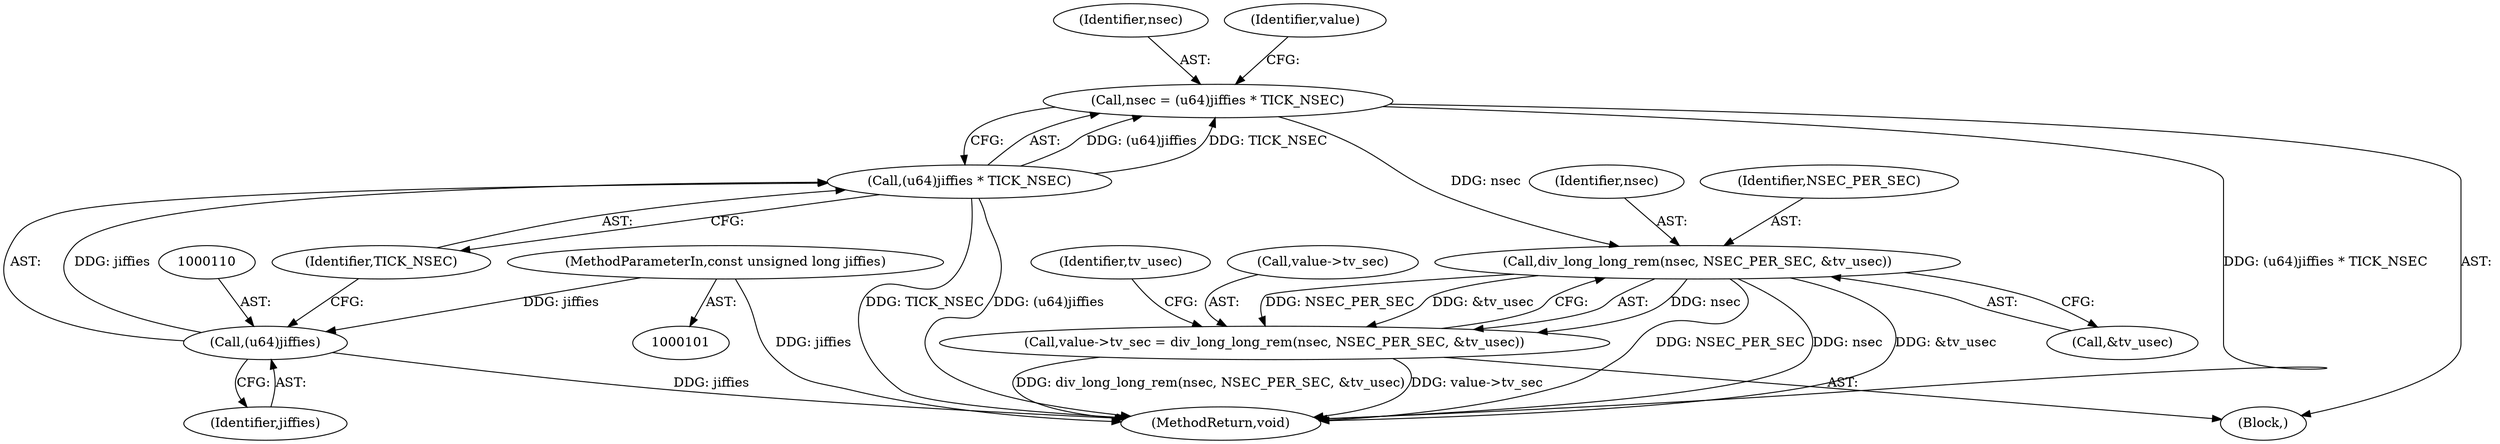 digraph "1_linux_f8bd2258e2d520dff28c855658bd24bdafb5102d_6@integer" {
"1000106" [label="(Call,nsec = (u64)jiffies * TICK_NSEC)"];
"1000108" [label="(Call,(u64)jiffies * TICK_NSEC)"];
"1000109" [label="(Call,(u64)jiffies)"];
"1000102" [label="(MethodParameterIn,const unsigned long jiffies)"];
"1000118" [label="(Call,div_long_long_rem(nsec, NSEC_PER_SEC, &tv_usec))"];
"1000114" [label="(Call,value->tv_sec = div_long_long_rem(nsec, NSEC_PER_SEC, &tv_usec))"];
"1000104" [label="(Block,)"];
"1000131" [label="(MethodReturn,void)"];
"1000124" [label="(Identifier,tv_usec)"];
"1000118" [label="(Call,div_long_long_rem(nsec, NSEC_PER_SEC, &tv_usec))"];
"1000107" [label="(Identifier,nsec)"];
"1000111" [label="(Identifier,jiffies)"];
"1000116" [label="(Identifier,value)"];
"1000109" [label="(Call,(u64)jiffies)"];
"1000108" [label="(Call,(u64)jiffies * TICK_NSEC)"];
"1000119" [label="(Identifier,nsec)"];
"1000120" [label="(Identifier,NSEC_PER_SEC)"];
"1000121" [label="(Call,&tv_usec)"];
"1000102" [label="(MethodParameterIn,const unsigned long jiffies)"];
"1000106" [label="(Call,nsec = (u64)jiffies * TICK_NSEC)"];
"1000115" [label="(Call,value->tv_sec)"];
"1000112" [label="(Identifier,TICK_NSEC)"];
"1000114" [label="(Call,value->tv_sec = div_long_long_rem(nsec, NSEC_PER_SEC, &tv_usec))"];
"1000106" -> "1000104"  [label="AST: "];
"1000106" -> "1000108"  [label="CFG: "];
"1000107" -> "1000106"  [label="AST: "];
"1000108" -> "1000106"  [label="AST: "];
"1000116" -> "1000106"  [label="CFG: "];
"1000106" -> "1000131"  [label="DDG: (u64)jiffies * TICK_NSEC"];
"1000108" -> "1000106"  [label="DDG: (u64)jiffies"];
"1000108" -> "1000106"  [label="DDG: TICK_NSEC"];
"1000106" -> "1000118"  [label="DDG: nsec"];
"1000108" -> "1000112"  [label="CFG: "];
"1000109" -> "1000108"  [label="AST: "];
"1000112" -> "1000108"  [label="AST: "];
"1000108" -> "1000131"  [label="DDG: TICK_NSEC"];
"1000108" -> "1000131"  [label="DDG: (u64)jiffies"];
"1000109" -> "1000108"  [label="DDG: jiffies"];
"1000109" -> "1000111"  [label="CFG: "];
"1000110" -> "1000109"  [label="AST: "];
"1000111" -> "1000109"  [label="AST: "];
"1000112" -> "1000109"  [label="CFG: "];
"1000109" -> "1000131"  [label="DDG: jiffies"];
"1000102" -> "1000109"  [label="DDG: jiffies"];
"1000102" -> "1000101"  [label="AST: "];
"1000102" -> "1000131"  [label="DDG: jiffies"];
"1000118" -> "1000114"  [label="AST: "];
"1000118" -> "1000121"  [label="CFG: "];
"1000119" -> "1000118"  [label="AST: "];
"1000120" -> "1000118"  [label="AST: "];
"1000121" -> "1000118"  [label="AST: "];
"1000114" -> "1000118"  [label="CFG: "];
"1000118" -> "1000131"  [label="DDG: NSEC_PER_SEC"];
"1000118" -> "1000131"  [label="DDG: nsec"];
"1000118" -> "1000131"  [label="DDG: &tv_usec"];
"1000118" -> "1000114"  [label="DDG: nsec"];
"1000118" -> "1000114"  [label="DDG: NSEC_PER_SEC"];
"1000118" -> "1000114"  [label="DDG: &tv_usec"];
"1000114" -> "1000104"  [label="AST: "];
"1000115" -> "1000114"  [label="AST: "];
"1000124" -> "1000114"  [label="CFG: "];
"1000114" -> "1000131"  [label="DDG: div_long_long_rem(nsec, NSEC_PER_SEC, &tv_usec)"];
"1000114" -> "1000131"  [label="DDG: value->tv_sec"];
}
